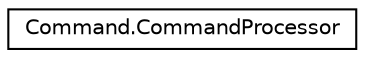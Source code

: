 digraph "Graphe hiérarchique des classes"
{
 // LATEX_PDF_SIZE
  edge [fontname="Helvetica",fontsize="10",labelfontname="Helvetica",labelfontsize="10"];
  node [fontname="Helvetica",fontsize="10",shape=record];
  rankdir="LR";
  Node0 [label="Command.CommandProcessor",height=0.2,width=0.4,color="black", fillcolor="white", style="filled",URL="$classCommand_1_1CommandProcessor.html",tooltip="Gère l'exécution des commandes utilisateur."];
}
